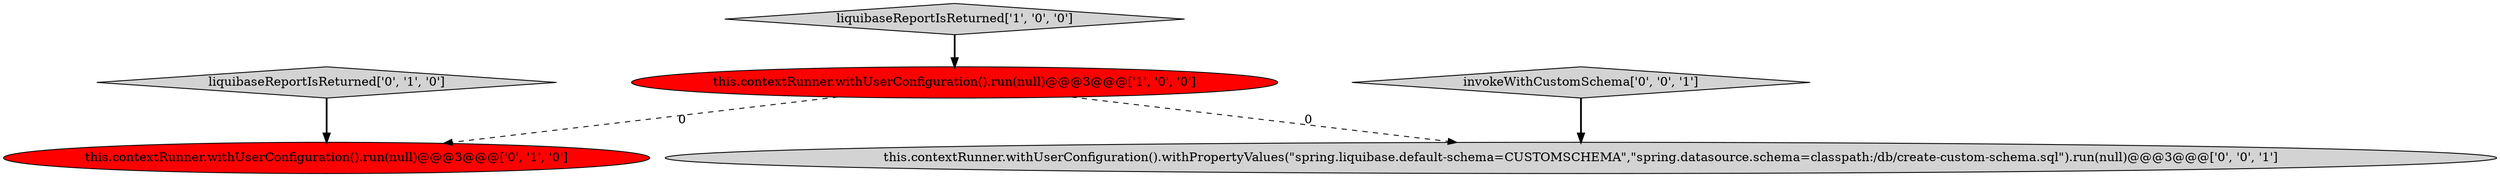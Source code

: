 digraph {
2 [style = filled, label = "this.contextRunner.withUserConfiguration().run(null)@@@3@@@['0', '1', '0']", fillcolor = red, shape = ellipse image = "AAA1AAABBB2BBB"];
3 [style = filled, label = "liquibaseReportIsReturned['0', '1', '0']", fillcolor = lightgray, shape = diamond image = "AAA0AAABBB2BBB"];
5 [style = filled, label = "this.contextRunner.withUserConfiguration().withPropertyValues(\"spring.liquibase.default-schema=CUSTOMSCHEMA\",\"spring.datasource.schema=classpath:/db/create-custom-schema.sql\").run(null)@@@3@@@['0', '0', '1']", fillcolor = lightgray, shape = ellipse image = "AAA0AAABBB3BBB"];
4 [style = filled, label = "invokeWithCustomSchema['0', '0', '1']", fillcolor = lightgray, shape = diamond image = "AAA0AAABBB3BBB"];
0 [style = filled, label = "liquibaseReportIsReturned['1', '0', '0']", fillcolor = lightgray, shape = diamond image = "AAA0AAABBB1BBB"];
1 [style = filled, label = "this.contextRunner.withUserConfiguration().run(null)@@@3@@@['1', '0', '0']", fillcolor = red, shape = ellipse image = "AAA1AAABBB1BBB"];
1->2 [style = dashed, label="0"];
1->5 [style = dashed, label="0"];
3->2 [style = bold, label=""];
4->5 [style = bold, label=""];
0->1 [style = bold, label=""];
}
